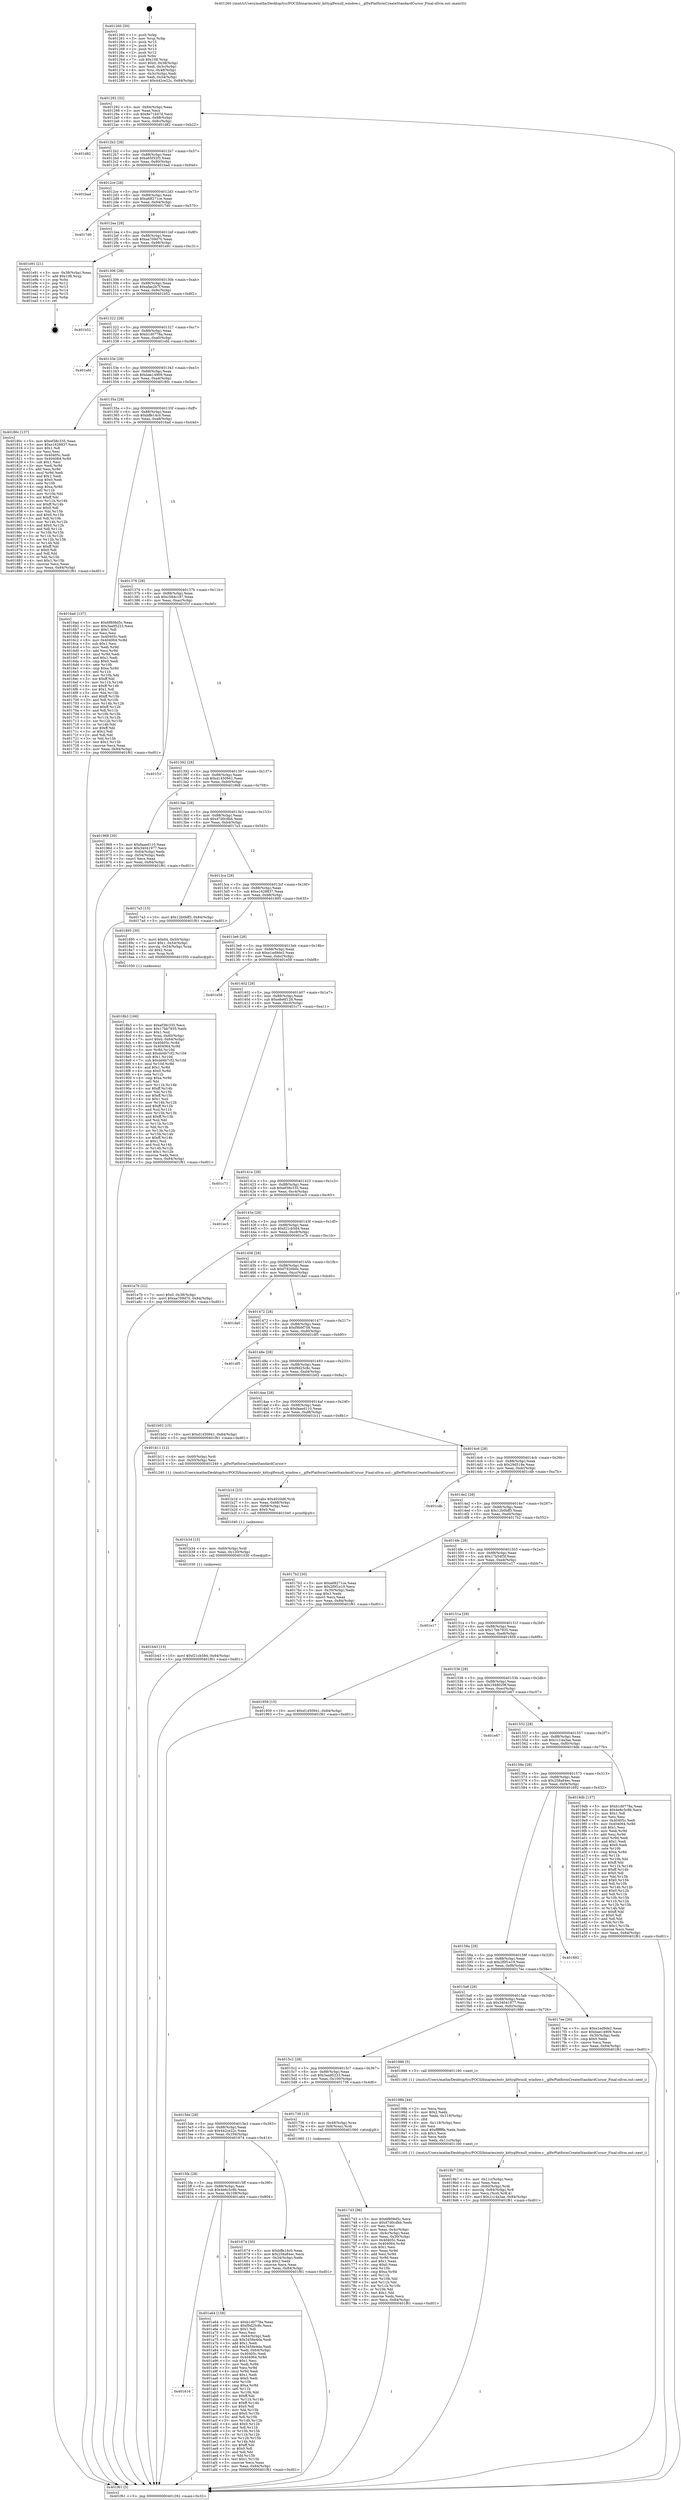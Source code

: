 digraph "0x401260" {
  label = "0x401260 (/mnt/c/Users/mathe/Desktop/tcc/POCII/binaries/extr_kittyglfwnull_window.c__glfwPlatformCreateStandardCursor_Final-ollvm.out::main(0))"
  labelloc = "t"
  node[shape=record]

  Entry [label="",width=0.3,height=0.3,shape=circle,fillcolor=black,style=filled]
  "0x401292" [label="{
     0x401292 [32]\l
     | [instrs]\l
     &nbsp;&nbsp;0x401292 \<+6\>: mov -0x84(%rbp),%eax\l
     &nbsp;&nbsp;0x401298 \<+2\>: mov %eax,%ecx\l
     &nbsp;&nbsp;0x40129a \<+6\>: sub $0x8e71b47d,%ecx\l
     &nbsp;&nbsp;0x4012a0 \<+6\>: mov %eax,-0x88(%rbp)\l
     &nbsp;&nbsp;0x4012a6 \<+6\>: mov %ecx,-0x8c(%rbp)\l
     &nbsp;&nbsp;0x4012ac \<+6\>: je 0000000000401d82 \<main+0xb22\>\l
  }"]
  "0x401d82" [label="{
     0x401d82\l
  }", style=dashed]
  "0x4012b2" [label="{
     0x4012b2 [28]\l
     | [instrs]\l
     &nbsp;&nbsp;0x4012b2 \<+5\>: jmp 00000000004012b7 \<main+0x57\>\l
     &nbsp;&nbsp;0x4012b7 \<+6\>: mov -0x88(%rbp),%eax\l
     &nbsp;&nbsp;0x4012bd \<+5\>: sub $0xa65f32f3,%eax\l
     &nbsp;&nbsp;0x4012c2 \<+6\>: mov %eax,-0x90(%rbp)\l
     &nbsp;&nbsp;0x4012c8 \<+6\>: je 0000000000401bad \<main+0x94d\>\l
  }"]
  Exit [label="",width=0.3,height=0.3,shape=circle,fillcolor=black,style=filled,peripheries=2]
  "0x401bad" [label="{
     0x401bad\l
  }", style=dashed]
  "0x4012ce" [label="{
     0x4012ce [28]\l
     | [instrs]\l
     &nbsp;&nbsp;0x4012ce \<+5\>: jmp 00000000004012d3 \<main+0x73\>\l
     &nbsp;&nbsp;0x4012d3 \<+6\>: mov -0x88(%rbp),%eax\l
     &nbsp;&nbsp;0x4012d9 \<+5\>: sub $0xa68271ce,%eax\l
     &nbsp;&nbsp;0x4012de \<+6\>: mov %eax,-0x94(%rbp)\l
     &nbsp;&nbsp;0x4012e4 \<+6\>: je 00000000004017d0 \<main+0x570\>\l
  }"]
  "0x401b43" [label="{
     0x401b43 [15]\l
     | [instrs]\l
     &nbsp;&nbsp;0x401b43 \<+10\>: movl $0xf21cb584,-0x84(%rbp)\l
     &nbsp;&nbsp;0x401b4d \<+5\>: jmp 0000000000401f61 \<main+0xd01\>\l
  }"]
  "0x4017d0" [label="{
     0x4017d0\l
  }", style=dashed]
  "0x4012ea" [label="{
     0x4012ea [28]\l
     | [instrs]\l
     &nbsp;&nbsp;0x4012ea \<+5\>: jmp 00000000004012ef \<main+0x8f\>\l
     &nbsp;&nbsp;0x4012ef \<+6\>: mov -0x88(%rbp),%eax\l
     &nbsp;&nbsp;0x4012f5 \<+5\>: sub $0xaa709d70,%eax\l
     &nbsp;&nbsp;0x4012fa \<+6\>: mov %eax,-0x98(%rbp)\l
     &nbsp;&nbsp;0x401300 \<+6\>: je 0000000000401e91 \<main+0xc31\>\l
  }"]
  "0x401b34" [label="{
     0x401b34 [15]\l
     | [instrs]\l
     &nbsp;&nbsp;0x401b34 \<+4\>: mov -0x60(%rbp),%rdi\l
     &nbsp;&nbsp;0x401b38 \<+6\>: mov %eax,-0x120(%rbp)\l
     &nbsp;&nbsp;0x401b3e \<+5\>: call 0000000000401030 \<free@plt\>\l
     | [calls]\l
     &nbsp;&nbsp;0x401030 \{1\} (unknown)\l
  }"]
  "0x401e91" [label="{
     0x401e91 [21]\l
     | [instrs]\l
     &nbsp;&nbsp;0x401e91 \<+3\>: mov -0x38(%rbp),%eax\l
     &nbsp;&nbsp;0x401e94 \<+7\>: add $0x108,%rsp\l
     &nbsp;&nbsp;0x401e9b \<+1\>: pop %rbx\l
     &nbsp;&nbsp;0x401e9c \<+2\>: pop %r12\l
     &nbsp;&nbsp;0x401e9e \<+2\>: pop %r13\l
     &nbsp;&nbsp;0x401ea0 \<+2\>: pop %r14\l
     &nbsp;&nbsp;0x401ea2 \<+2\>: pop %r15\l
     &nbsp;&nbsp;0x401ea4 \<+1\>: pop %rbp\l
     &nbsp;&nbsp;0x401ea5 \<+1\>: ret\l
  }"]
  "0x401306" [label="{
     0x401306 [28]\l
     | [instrs]\l
     &nbsp;&nbsp;0x401306 \<+5\>: jmp 000000000040130b \<main+0xab\>\l
     &nbsp;&nbsp;0x40130b \<+6\>: mov -0x88(%rbp),%eax\l
     &nbsp;&nbsp;0x401311 \<+5\>: sub $0xafae2b7f,%eax\l
     &nbsp;&nbsp;0x401316 \<+6\>: mov %eax,-0x9c(%rbp)\l
     &nbsp;&nbsp;0x40131c \<+6\>: je 0000000000401b52 \<main+0x8f2\>\l
  }"]
  "0x401b1d" [label="{
     0x401b1d [23]\l
     | [instrs]\l
     &nbsp;&nbsp;0x401b1d \<+10\>: movabs $0x4020d6,%rdi\l
     &nbsp;&nbsp;0x401b27 \<+3\>: mov %eax,-0x68(%rbp)\l
     &nbsp;&nbsp;0x401b2a \<+3\>: mov -0x68(%rbp),%esi\l
     &nbsp;&nbsp;0x401b2d \<+2\>: mov $0x0,%al\l
     &nbsp;&nbsp;0x401b2f \<+5\>: call 0000000000401040 \<printf@plt\>\l
     | [calls]\l
     &nbsp;&nbsp;0x401040 \{1\} (unknown)\l
  }"]
  "0x401b52" [label="{
     0x401b52\l
  }", style=dashed]
  "0x401322" [label="{
     0x401322 [28]\l
     | [instrs]\l
     &nbsp;&nbsp;0x401322 \<+5\>: jmp 0000000000401327 \<main+0xc7\>\l
     &nbsp;&nbsp;0x401327 \<+6\>: mov -0x88(%rbp),%eax\l
     &nbsp;&nbsp;0x40132d \<+5\>: sub $0xb1d0778a,%eax\l
     &nbsp;&nbsp;0x401332 \<+6\>: mov %eax,-0xa0(%rbp)\l
     &nbsp;&nbsp;0x401338 \<+6\>: je 0000000000401efd \<main+0xc9d\>\l
  }"]
  "0x401616" [label="{
     0x401616\l
  }", style=dashed]
  "0x401efd" [label="{
     0x401efd\l
  }", style=dashed]
  "0x40133e" [label="{
     0x40133e [28]\l
     | [instrs]\l
     &nbsp;&nbsp;0x40133e \<+5\>: jmp 0000000000401343 \<main+0xe3\>\l
     &nbsp;&nbsp;0x401343 \<+6\>: mov -0x88(%rbp),%eax\l
     &nbsp;&nbsp;0x401349 \<+5\>: sub $0xbae14909,%eax\l
     &nbsp;&nbsp;0x40134e \<+6\>: mov %eax,-0xa4(%rbp)\l
     &nbsp;&nbsp;0x401354 \<+6\>: je 000000000040180c \<main+0x5ac\>\l
  }"]
  "0x401a64" [label="{
     0x401a64 [158]\l
     | [instrs]\l
     &nbsp;&nbsp;0x401a64 \<+5\>: mov $0xb1d0778a,%eax\l
     &nbsp;&nbsp;0x401a69 \<+5\>: mov $0xf9d25c8c,%ecx\l
     &nbsp;&nbsp;0x401a6e \<+2\>: mov $0x1,%dl\l
     &nbsp;&nbsp;0x401a70 \<+2\>: xor %esi,%esi\l
     &nbsp;&nbsp;0x401a72 \<+3\>: mov -0x64(%rbp),%edi\l
     &nbsp;&nbsp;0x401a75 \<+6\>: sub $0x3458e4da,%edi\l
     &nbsp;&nbsp;0x401a7b \<+3\>: add $0x1,%edi\l
     &nbsp;&nbsp;0x401a7e \<+6\>: add $0x3458e4da,%edi\l
     &nbsp;&nbsp;0x401a84 \<+3\>: mov %edi,-0x64(%rbp)\l
     &nbsp;&nbsp;0x401a87 \<+7\>: mov 0x40405c,%edi\l
     &nbsp;&nbsp;0x401a8e \<+8\>: mov 0x404064,%r8d\l
     &nbsp;&nbsp;0x401a96 \<+3\>: sub $0x1,%esi\l
     &nbsp;&nbsp;0x401a99 \<+3\>: mov %edi,%r9d\l
     &nbsp;&nbsp;0x401a9c \<+3\>: add %esi,%r9d\l
     &nbsp;&nbsp;0x401a9f \<+4\>: imul %r9d,%edi\l
     &nbsp;&nbsp;0x401aa3 \<+3\>: and $0x1,%edi\l
     &nbsp;&nbsp;0x401aa6 \<+3\>: cmp $0x0,%edi\l
     &nbsp;&nbsp;0x401aa9 \<+4\>: sete %r10b\l
     &nbsp;&nbsp;0x401aad \<+4\>: cmp $0xa,%r8d\l
     &nbsp;&nbsp;0x401ab1 \<+4\>: setl %r11b\l
     &nbsp;&nbsp;0x401ab5 \<+3\>: mov %r10b,%bl\l
     &nbsp;&nbsp;0x401ab8 \<+3\>: xor $0xff,%bl\l
     &nbsp;&nbsp;0x401abb \<+3\>: mov %r11b,%r14b\l
     &nbsp;&nbsp;0x401abe \<+4\>: xor $0xff,%r14b\l
     &nbsp;&nbsp;0x401ac2 \<+3\>: xor $0x0,%dl\l
     &nbsp;&nbsp;0x401ac5 \<+3\>: mov %bl,%r15b\l
     &nbsp;&nbsp;0x401ac8 \<+4\>: and $0x0,%r15b\l
     &nbsp;&nbsp;0x401acc \<+3\>: and %dl,%r10b\l
     &nbsp;&nbsp;0x401acf \<+3\>: mov %r14b,%r12b\l
     &nbsp;&nbsp;0x401ad2 \<+4\>: and $0x0,%r12b\l
     &nbsp;&nbsp;0x401ad6 \<+3\>: and %dl,%r11b\l
     &nbsp;&nbsp;0x401ad9 \<+3\>: or %r10b,%r15b\l
     &nbsp;&nbsp;0x401adc \<+3\>: or %r11b,%r12b\l
     &nbsp;&nbsp;0x401adf \<+3\>: xor %r12b,%r15b\l
     &nbsp;&nbsp;0x401ae2 \<+3\>: or %r14b,%bl\l
     &nbsp;&nbsp;0x401ae5 \<+3\>: xor $0xff,%bl\l
     &nbsp;&nbsp;0x401ae8 \<+3\>: or $0x0,%dl\l
     &nbsp;&nbsp;0x401aeb \<+2\>: and %dl,%bl\l
     &nbsp;&nbsp;0x401aed \<+3\>: or %bl,%r15b\l
     &nbsp;&nbsp;0x401af0 \<+4\>: test $0x1,%r15b\l
     &nbsp;&nbsp;0x401af4 \<+3\>: cmovne %ecx,%eax\l
     &nbsp;&nbsp;0x401af7 \<+6\>: mov %eax,-0x84(%rbp)\l
     &nbsp;&nbsp;0x401afd \<+5\>: jmp 0000000000401f61 \<main+0xd01\>\l
  }"]
  "0x40180c" [label="{
     0x40180c [137]\l
     | [instrs]\l
     &nbsp;&nbsp;0x40180c \<+5\>: mov $0xef38c335,%eax\l
     &nbsp;&nbsp;0x401811 \<+5\>: mov $0xe1628837,%ecx\l
     &nbsp;&nbsp;0x401816 \<+2\>: mov $0x1,%dl\l
     &nbsp;&nbsp;0x401818 \<+2\>: xor %esi,%esi\l
     &nbsp;&nbsp;0x40181a \<+7\>: mov 0x40405c,%edi\l
     &nbsp;&nbsp;0x401821 \<+8\>: mov 0x404064,%r8d\l
     &nbsp;&nbsp;0x401829 \<+3\>: sub $0x1,%esi\l
     &nbsp;&nbsp;0x40182c \<+3\>: mov %edi,%r9d\l
     &nbsp;&nbsp;0x40182f \<+3\>: add %esi,%r9d\l
     &nbsp;&nbsp;0x401832 \<+4\>: imul %r9d,%edi\l
     &nbsp;&nbsp;0x401836 \<+3\>: and $0x1,%edi\l
     &nbsp;&nbsp;0x401839 \<+3\>: cmp $0x0,%edi\l
     &nbsp;&nbsp;0x40183c \<+4\>: sete %r10b\l
     &nbsp;&nbsp;0x401840 \<+4\>: cmp $0xa,%r8d\l
     &nbsp;&nbsp;0x401844 \<+4\>: setl %r11b\l
     &nbsp;&nbsp;0x401848 \<+3\>: mov %r10b,%bl\l
     &nbsp;&nbsp;0x40184b \<+3\>: xor $0xff,%bl\l
     &nbsp;&nbsp;0x40184e \<+3\>: mov %r11b,%r14b\l
     &nbsp;&nbsp;0x401851 \<+4\>: xor $0xff,%r14b\l
     &nbsp;&nbsp;0x401855 \<+3\>: xor $0x0,%dl\l
     &nbsp;&nbsp;0x401858 \<+3\>: mov %bl,%r15b\l
     &nbsp;&nbsp;0x40185b \<+4\>: and $0x0,%r15b\l
     &nbsp;&nbsp;0x40185f \<+3\>: and %dl,%r10b\l
     &nbsp;&nbsp;0x401862 \<+3\>: mov %r14b,%r12b\l
     &nbsp;&nbsp;0x401865 \<+4\>: and $0x0,%r12b\l
     &nbsp;&nbsp;0x401869 \<+3\>: and %dl,%r11b\l
     &nbsp;&nbsp;0x40186c \<+3\>: or %r10b,%r15b\l
     &nbsp;&nbsp;0x40186f \<+3\>: or %r11b,%r12b\l
     &nbsp;&nbsp;0x401872 \<+3\>: xor %r12b,%r15b\l
     &nbsp;&nbsp;0x401875 \<+3\>: or %r14b,%bl\l
     &nbsp;&nbsp;0x401878 \<+3\>: xor $0xff,%bl\l
     &nbsp;&nbsp;0x40187b \<+3\>: or $0x0,%dl\l
     &nbsp;&nbsp;0x40187e \<+2\>: and %dl,%bl\l
     &nbsp;&nbsp;0x401880 \<+3\>: or %bl,%r15b\l
     &nbsp;&nbsp;0x401883 \<+4\>: test $0x1,%r15b\l
     &nbsp;&nbsp;0x401887 \<+3\>: cmovne %ecx,%eax\l
     &nbsp;&nbsp;0x40188a \<+6\>: mov %eax,-0x84(%rbp)\l
     &nbsp;&nbsp;0x401890 \<+5\>: jmp 0000000000401f61 \<main+0xd01\>\l
  }"]
  "0x40135a" [label="{
     0x40135a [28]\l
     | [instrs]\l
     &nbsp;&nbsp;0x40135a \<+5\>: jmp 000000000040135f \<main+0xff\>\l
     &nbsp;&nbsp;0x40135f \<+6\>: mov -0x88(%rbp),%eax\l
     &nbsp;&nbsp;0x401365 \<+5\>: sub $0xbffe14c0,%eax\l
     &nbsp;&nbsp;0x40136a \<+6\>: mov %eax,-0xa8(%rbp)\l
     &nbsp;&nbsp;0x401370 \<+6\>: je 00000000004016ad \<main+0x44d\>\l
  }"]
  "0x4019b7" [label="{
     0x4019b7 [36]\l
     | [instrs]\l
     &nbsp;&nbsp;0x4019b7 \<+6\>: mov -0x11c(%rbp),%ecx\l
     &nbsp;&nbsp;0x4019bd \<+3\>: imul %eax,%ecx\l
     &nbsp;&nbsp;0x4019c0 \<+4\>: mov -0x60(%rbp),%rdi\l
     &nbsp;&nbsp;0x4019c4 \<+4\>: movslq -0x64(%rbp),%r8\l
     &nbsp;&nbsp;0x4019c8 \<+4\>: mov %ecx,(%rdi,%r8,4)\l
     &nbsp;&nbsp;0x4019cc \<+10\>: movl $0x1c14a3ae,-0x84(%rbp)\l
     &nbsp;&nbsp;0x4019d6 \<+5\>: jmp 0000000000401f61 \<main+0xd01\>\l
  }"]
  "0x4016ad" [label="{
     0x4016ad [137]\l
     | [instrs]\l
     &nbsp;&nbsp;0x4016ad \<+5\>: mov $0x6f808d5c,%eax\l
     &nbsp;&nbsp;0x4016b2 \<+5\>: mov $0x3aa95223,%ecx\l
     &nbsp;&nbsp;0x4016b7 \<+2\>: mov $0x1,%dl\l
     &nbsp;&nbsp;0x4016b9 \<+2\>: xor %esi,%esi\l
     &nbsp;&nbsp;0x4016bb \<+7\>: mov 0x40405c,%edi\l
     &nbsp;&nbsp;0x4016c2 \<+8\>: mov 0x404064,%r8d\l
     &nbsp;&nbsp;0x4016ca \<+3\>: sub $0x1,%esi\l
     &nbsp;&nbsp;0x4016cd \<+3\>: mov %edi,%r9d\l
     &nbsp;&nbsp;0x4016d0 \<+3\>: add %esi,%r9d\l
     &nbsp;&nbsp;0x4016d3 \<+4\>: imul %r9d,%edi\l
     &nbsp;&nbsp;0x4016d7 \<+3\>: and $0x1,%edi\l
     &nbsp;&nbsp;0x4016da \<+3\>: cmp $0x0,%edi\l
     &nbsp;&nbsp;0x4016dd \<+4\>: sete %r10b\l
     &nbsp;&nbsp;0x4016e1 \<+4\>: cmp $0xa,%r8d\l
     &nbsp;&nbsp;0x4016e5 \<+4\>: setl %r11b\l
     &nbsp;&nbsp;0x4016e9 \<+3\>: mov %r10b,%bl\l
     &nbsp;&nbsp;0x4016ec \<+3\>: xor $0xff,%bl\l
     &nbsp;&nbsp;0x4016ef \<+3\>: mov %r11b,%r14b\l
     &nbsp;&nbsp;0x4016f2 \<+4\>: xor $0xff,%r14b\l
     &nbsp;&nbsp;0x4016f6 \<+3\>: xor $0x1,%dl\l
     &nbsp;&nbsp;0x4016f9 \<+3\>: mov %bl,%r15b\l
     &nbsp;&nbsp;0x4016fc \<+4\>: and $0xff,%r15b\l
     &nbsp;&nbsp;0x401700 \<+3\>: and %dl,%r10b\l
     &nbsp;&nbsp;0x401703 \<+3\>: mov %r14b,%r12b\l
     &nbsp;&nbsp;0x401706 \<+4\>: and $0xff,%r12b\l
     &nbsp;&nbsp;0x40170a \<+3\>: and %dl,%r11b\l
     &nbsp;&nbsp;0x40170d \<+3\>: or %r10b,%r15b\l
     &nbsp;&nbsp;0x401710 \<+3\>: or %r11b,%r12b\l
     &nbsp;&nbsp;0x401713 \<+3\>: xor %r12b,%r15b\l
     &nbsp;&nbsp;0x401716 \<+3\>: or %r14b,%bl\l
     &nbsp;&nbsp;0x401719 \<+3\>: xor $0xff,%bl\l
     &nbsp;&nbsp;0x40171c \<+3\>: or $0x1,%dl\l
     &nbsp;&nbsp;0x40171f \<+2\>: and %dl,%bl\l
     &nbsp;&nbsp;0x401721 \<+3\>: or %bl,%r15b\l
     &nbsp;&nbsp;0x401724 \<+4\>: test $0x1,%r15b\l
     &nbsp;&nbsp;0x401728 \<+3\>: cmovne %ecx,%eax\l
     &nbsp;&nbsp;0x40172b \<+6\>: mov %eax,-0x84(%rbp)\l
     &nbsp;&nbsp;0x401731 \<+5\>: jmp 0000000000401f61 \<main+0xd01\>\l
  }"]
  "0x401376" [label="{
     0x401376 [28]\l
     | [instrs]\l
     &nbsp;&nbsp;0x401376 \<+5\>: jmp 000000000040137b \<main+0x11b\>\l
     &nbsp;&nbsp;0x40137b \<+6\>: mov -0x88(%rbp),%eax\l
     &nbsp;&nbsp;0x401381 \<+5\>: sub $0xc584c187,%eax\l
     &nbsp;&nbsp;0x401386 \<+6\>: mov %eax,-0xac(%rbp)\l
     &nbsp;&nbsp;0x40138c \<+6\>: je 0000000000401f1f \<main+0xcbf\>\l
  }"]
  "0x40198b" [label="{
     0x40198b [44]\l
     | [instrs]\l
     &nbsp;&nbsp;0x40198b \<+2\>: xor %ecx,%ecx\l
     &nbsp;&nbsp;0x40198d \<+5\>: mov $0x2,%edx\l
     &nbsp;&nbsp;0x401992 \<+6\>: mov %edx,-0x118(%rbp)\l
     &nbsp;&nbsp;0x401998 \<+1\>: cltd\l
     &nbsp;&nbsp;0x401999 \<+6\>: mov -0x118(%rbp),%esi\l
     &nbsp;&nbsp;0x40199f \<+2\>: idiv %esi\l
     &nbsp;&nbsp;0x4019a1 \<+6\>: imul $0xfffffffe,%edx,%edx\l
     &nbsp;&nbsp;0x4019a7 \<+3\>: sub $0x1,%ecx\l
     &nbsp;&nbsp;0x4019aa \<+2\>: sub %ecx,%edx\l
     &nbsp;&nbsp;0x4019ac \<+6\>: mov %edx,-0x11c(%rbp)\l
     &nbsp;&nbsp;0x4019b2 \<+5\>: call 0000000000401160 \<next_i\>\l
     | [calls]\l
     &nbsp;&nbsp;0x401160 \{1\} (/mnt/c/Users/mathe/Desktop/tcc/POCII/binaries/extr_kittyglfwnull_window.c__glfwPlatformCreateStandardCursor_Final-ollvm.out::next_i)\l
  }"]
  "0x401f1f" [label="{
     0x401f1f\l
  }", style=dashed]
  "0x401392" [label="{
     0x401392 [28]\l
     | [instrs]\l
     &nbsp;&nbsp;0x401392 \<+5\>: jmp 0000000000401397 \<main+0x137\>\l
     &nbsp;&nbsp;0x401397 \<+6\>: mov -0x88(%rbp),%eax\l
     &nbsp;&nbsp;0x40139d \<+5\>: sub $0xd1450941,%eax\l
     &nbsp;&nbsp;0x4013a2 \<+6\>: mov %eax,-0xb0(%rbp)\l
     &nbsp;&nbsp;0x4013a8 \<+6\>: je 0000000000401968 \<main+0x708\>\l
  }"]
  "0x4018b3" [label="{
     0x4018b3 [166]\l
     | [instrs]\l
     &nbsp;&nbsp;0x4018b3 \<+5\>: mov $0xef38c335,%ecx\l
     &nbsp;&nbsp;0x4018b8 \<+5\>: mov $0x17bb7935,%edx\l
     &nbsp;&nbsp;0x4018bd \<+3\>: mov $0x1,%sil\l
     &nbsp;&nbsp;0x4018c0 \<+4\>: mov %rax,-0x60(%rbp)\l
     &nbsp;&nbsp;0x4018c4 \<+7\>: movl $0x0,-0x64(%rbp)\l
     &nbsp;&nbsp;0x4018cb \<+8\>: mov 0x40405c,%r8d\l
     &nbsp;&nbsp;0x4018d3 \<+8\>: mov 0x404064,%r9d\l
     &nbsp;&nbsp;0x4018db \<+3\>: mov %r8d,%r10d\l
     &nbsp;&nbsp;0x4018de \<+7\>: add $0xdd4b7cf2,%r10d\l
     &nbsp;&nbsp;0x4018e5 \<+4\>: sub $0x1,%r10d\l
     &nbsp;&nbsp;0x4018e9 \<+7\>: sub $0xdd4b7cf2,%r10d\l
     &nbsp;&nbsp;0x4018f0 \<+4\>: imul %r10d,%r8d\l
     &nbsp;&nbsp;0x4018f4 \<+4\>: and $0x1,%r8d\l
     &nbsp;&nbsp;0x4018f8 \<+4\>: cmp $0x0,%r8d\l
     &nbsp;&nbsp;0x4018fc \<+4\>: sete %r11b\l
     &nbsp;&nbsp;0x401900 \<+4\>: cmp $0xa,%r9d\l
     &nbsp;&nbsp;0x401904 \<+3\>: setl %bl\l
     &nbsp;&nbsp;0x401907 \<+3\>: mov %r11b,%r14b\l
     &nbsp;&nbsp;0x40190a \<+4\>: xor $0xff,%r14b\l
     &nbsp;&nbsp;0x40190e \<+3\>: mov %bl,%r15b\l
     &nbsp;&nbsp;0x401911 \<+4\>: xor $0xff,%r15b\l
     &nbsp;&nbsp;0x401915 \<+4\>: xor $0x1,%sil\l
     &nbsp;&nbsp;0x401919 \<+3\>: mov %r14b,%r12b\l
     &nbsp;&nbsp;0x40191c \<+4\>: and $0xff,%r12b\l
     &nbsp;&nbsp;0x401920 \<+3\>: and %sil,%r11b\l
     &nbsp;&nbsp;0x401923 \<+3\>: mov %r15b,%r13b\l
     &nbsp;&nbsp;0x401926 \<+4\>: and $0xff,%r13b\l
     &nbsp;&nbsp;0x40192a \<+3\>: and %sil,%bl\l
     &nbsp;&nbsp;0x40192d \<+3\>: or %r11b,%r12b\l
     &nbsp;&nbsp;0x401930 \<+3\>: or %bl,%r13b\l
     &nbsp;&nbsp;0x401933 \<+3\>: xor %r13b,%r12b\l
     &nbsp;&nbsp;0x401936 \<+3\>: or %r15b,%r14b\l
     &nbsp;&nbsp;0x401939 \<+4\>: xor $0xff,%r14b\l
     &nbsp;&nbsp;0x40193d \<+4\>: or $0x1,%sil\l
     &nbsp;&nbsp;0x401941 \<+3\>: and %sil,%r14b\l
     &nbsp;&nbsp;0x401944 \<+3\>: or %r14b,%r12b\l
     &nbsp;&nbsp;0x401947 \<+4\>: test $0x1,%r12b\l
     &nbsp;&nbsp;0x40194b \<+3\>: cmovne %edx,%ecx\l
     &nbsp;&nbsp;0x40194e \<+6\>: mov %ecx,-0x84(%rbp)\l
     &nbsp;&nbsp;0x401954 \<+5\>: jmp 0000000000401f61 \<main+0xd01\>\l
  }"]
  "0x401968" [label="{
     0x401968 [30]\l
     | [instrs]\l
     &nbsp;&nbsp;0x401968 \<+5\>: mov $0xfaaed110,%eax\l
     &nbsp;&nbsp;0x40196d \<+5\>: mov $0x34041977,%ecx\l
     &nbsp;&nbsp;0x401972 \<+3\>: mov -0x64(%rbp),%edx\l
     &nbsp;&nbsp;0x401975 \<+3\>: cmp -0x54(%rbp),%edx\l
     &nbsp;&nbsp;0x401978 \<+3\>: cmovl %ecx,%eax\l
     &nbsp;&nbsp;0x40197b \<+6\>: mov %eax,-0x84(%rbp)\l
     &nbsp;&nbsp;0x401981 \<+5\>: jmp 0000000000401f61 \<main+0xd01\>\l
  }"]
  "0x4013ae" [label="{
     0x4013ae [28]\l
     | [instrs]\l
     &nbsp;&nbsp;0x4013ae \<+5\>: jmp 00000000004013b3 \<main+0x153\>\l
     &nbsp;&nbsp;0x4013b3 \<+6\>: mov -0x88(%rbp),%eax\l
     &nbsp;&nbsp;0x4013b9 \<+5\>: sub $0xd7d0cdbb,%eax\l
     &nbsp;&nbsp;0x4013be \<+6\>: mov %eax,-0xb4(%rbp)\l
     &nbsp;&nbsp;0x4013c4 \<+6\>: je 00000000004017a3 \<main+0x543\>\l
  }"]
  "0x401743" [label="{
     0x401743 [96]\l
     | [instrs]\l
     &nbsp;&nbsp;0x401743 \<+5\>: mov $0x6f808d5c,%ecx\l
     &nbsp;&nbsp;0x401748 \<+5\>: mov $0xd7d0cdbb,%edx\l
     &nbsp;&nbsp;0x40174d \<+2\>: xor %esi,%esi\l
     &nbsp;&nbsp;0x40174f \<+3\>: mov %eax,-0x4c(%rbp)\l
     &nbsp;&nbsp;0x401752 \<+3\>: mov -0x4c(%rbp),%eax\l
     &nbsp;&nbsp;0x401755 \<+3\>: mov %eax,-0x30(%rbp)\l
     &nbsp;&nbsp;0x401758 \<+7\>: mov 0x40405c,%eax\l
     &nbsp;&nbsp;0x40175f \<+8\>: mov 0x404064,%r8d\l
     &nbsp;&nbsp;0x401767 \<+3\>: sub $0x1,%esi\l
     &nbsp;&nbsp;0x40176a \<+3\>: mov %eax,%r9d\l
     &nbsp;&nbsp;0x40176d \<+3\>: add %esi,%r9d\l
     &nbsp;&nbsp;0x401770 \<+4\>: imul %r9d,%eax\l
     &nbsp;&nbsp;0x401774 \<+3\>: and $0x1,%eax\l
     &nbsp;&nbsp;0x401777 \<+3\>: cmp $0x0,%eax\l
     &nbsp;&nbsp;0x40177a \<+4\>: sete %r10b\l
     &nbsp;&nbsp;0x40177e \<+4\>: cmp $0xa,%r8d\l
     &nbsp;&nbsp;0x401782 \<+4\>: setl %r11b\l
     &nbsp;&nbsp;0x401786 \<+3\>: mov %r10b,%bl\l
     &nbsp;&nbsp;0x401789 \<+3\>: and %r11b,%bl\l
     &nbsp;&nbsp;0x40178c \<+3\>: xor %r11b,%r10b\l
     &nbsp;&nbsp;0x40178f \<+3\>: or %r10b,%bl\l
     &nbsp;&nbsp;0x401792 \<+3\>: test $0x1,%bl\l
     &nbsp;&nbsp;0x401795 \<+3\>: cmovne %edx,%ecx\l
     &nbsp;&nbsp;0x401798 \<+6\>: mov %ecx,-0x84(%rbp)\l
     &nbsp;&nbsp;0x40179e \<+5\>: jmp 0000000000401f61 \<main+0xd01\>\l
  }"]
  "0x4017a3" [label="{
     0x4017a3 [15]\l
     | [instrs]\l
     &nbsp;&nbsp;0x4017a3 \<+10\>: movl $0x12b0bff3,-0x84(%rbp)\l
     &nbsp;&nbsp;0x4017ad \<+5\>: jmp 0000000000401f61 \<main+0xd01\>\l
  }"]
  "0x4013ca" [label="{
     0x4013ca [28]\l
     | [instrs]\l
     &nbsp;&nbsp;0x4013ca \<+5\>: jmp 00000000004013cf \<main+0x16f\>\l
     &nbsp;&nbsp;0x4013cf \<+6\>: mov -0x88(%rbp),%eax\l
     &nbsp;&nbsp;0x4013d5 \<+5\>: sub $0xe1628837,%eax\l
     &nbsp;&nbsp;0x4013da \<+6\>: mov %eax,-0xb8(%rbp)\l
     &nbsp;&nbsp;0x4013e0 \<+6\>: je 0000000000401895 \<main+0x635\>\l
  }"]
  "0x401260" [label="{
     0x401260 [50]\l
     | [instrs]\l
     &nbsp;&nbsp;0x401260 \<+1\>: push %rbp\l
     &nbsp;&nbsp;0x401261 \<+3\>: mov %rsp,%rbp\l
     &nbsp;&nbsp;0x401264 \<+2\>: push %r15\l
     &nbsp;&nbsp;0x401266 \<+2\>: push %r14\l
     &nbsp;&nbsp;0x401268 \<+2\>: push %r13\l
     &nbsp;&nbsp;0x40126a \<+2\>: push %r12\l
     &nbsp;&nbsp;0x40126c \<+1\>: push %rbx\l
     &nbsp;&nbsp;0x40126d \<+7\>: sub $0x108,%rsp\l
     &nbsp;&nbsp;0x401274 \<+7\>: movl $0x0,-0x38(%rbp)\l
     &nbsp;&nbsp;0x40127b \<+3\>: mov %edi,-0x3c(%rbp)\l
     &nbsp;&nbsp;0x40127e \<+4\>: mov %rsi,-0x48(%rbp)\l
     &nbsp;&nbsp;0x401282 \<+3\>: mov -0x3c(%rbp),%edi\l
     &nbsp;&nbsp;0x401285 \<+3\>: mov %edi,-0x34(%rbp)\l
     &nbsp;&nbsp;0x401288 \<+10\>: movl $0x442ce22c,-0x84(%rbp)\l
  }"]
  "0x401895" [label="{
     0x401895 [30]\l
     | [instrs]\l
     &nbsp;&nbsp;0x401895 \<+7\>: movl $0x64,-0x50(%rbp)\l
     &nbsp;&nbsp;0x40189c \<+7\>: movl $0x1,-0x54(%rbp)\l
     &nbsp;&nbsp;0x4018a3 \<+4\>: movslq -0x54(%rbp),%rax\l
     &nbsp;&nbsp;0x4018a7 \<+4\>: shl $0x2,%rax\l
     &nbsp;&nbsp;0x4018ab \<+3\>: mov %rax,%rdi\l
     &nbsp;&nbsp;0x4018ae \<+5\>: call 0000000000401050 \<malloc@plt\>\l
     | [calls]\l
     &nbsp;&nbsp;0x401050 \{1\} (unknown)\l
  }"]
  "0x4013e6" [label="{
     0x4013e6 [28]\l
     | [instrs]\l
     &nbsp;&nbsp;0x4013e6 \<+5\>: jmp 00000000004013eb \<main+0x18b\>\l
     &nbsp;&nbsp;0x4013eb \<+6\>: mov -0x88(%rbp),%eax\l
     &nbsp;&nbsp;0x4013f1 \<+5\>: sub $0xe1ed9de2,%eax\l
     &nbsp;&nbsp;0x4013f6 \<+6\>: mov %eax,-0xbc(%rbp)\l
     &nbsp;&nbsp;0x4013fc \<+6\>: je 0000000000401e58 \<main+0xbf8\>\l
  }"]
  "0x401f61" [label="{
     0x401f61 [5]\l
     | [instrs]\l
     &nbsp;&nbsp;0x401f61 \<+5\>: jmp 0000000000401292 \<main+0x32\>\l
  }"]
  "0x401e58" [label="{
     0x401e58\l
  }", style=dashed]
  "0x401402" [label="{
     0x401402 [28]\l
     | [instrs]\l
     &nbsp;&nbsp;0x401402 \<+5\>: jmp 0000000000401407 \<main+0x1a7\>\l
     &nbsp;&nbsp;0x401407 \<+6\>: mov -0x88(%rbp),%eax\l
     &nbsp;&nbsp;0x40140d \<+5\>: sub $0xe8e6f128,%eax\l
     &nbsp;&nbsp;0x401412 \<+6\>: mov %eax,-0xc0(%rbp)\l
     &nbsp;&nbsp;0x401418 \<+6\>: je 0000000000401c71 \<main+0xa11\>\l
  }"]
  "0x4015fa" [label="{
     0x4015fa [28]\l
     | [instrs]\l
     &nbsp;&nbsp;0x4015fa \<+5\>: jmp 00000000004015ff \<main+0x39f\>\l
     &nbsp;&nbsp;0x4015ff \<+6\>: mov -0x88(%rbp),%eax\l
     &nbsp;&nbsp;0x401605 \<+5\>: sub $0x4e6c5c9b,%eax\l
     &nbsp;&nbsp;0x40160a \<+6\>: mov %eax,-0x108(%rbp)\l
     &nbsp;&nbsp;0x401610 \<+6\>: je 0000000000401a64 \<main+0x804\>\l
  }"]
  "0x401c71" [label="{
     0x401c71\l
  }", style=dashed]
  "0x40141e" [label="{
     0x40141e [28]\l
     | [instrs]\l
     &nbsp;&nbsp;0x40141e \<+5\>: jmp 0000000000401423 \<main+0x1c3\>\l
     &nbsp;&nbsp;0x401423 \<+6\>: mov -0x88(%rbp),%eax\l
     &nbsp;&nbsp;0x401429 \<+5\>: sub $0xef38c335,%eax\l
     &nbsp;&nbsp;0x40142e \<+6\>: mov %eax,-0xc4(%rbp)\l
     &nbsp;&nbsp;0x401434 \<+6\>: je 0000000000401ec5 \<main+0xc65\>\l
  }"]
  "0x401674" [label="{
     0x401674 [30]\l
     | [instrs]\l
     &nbsp;&nbsp;0x401674 \<+5\>: mov $0xbffe14c0,%eax\l
     &nbsp;&nbsp;0x401679 \<+5\>: mov $0x258a84ec,%ecx\l
     &nbsp;&nbsp;0x40167e \<+3\>: mov -0x34(%rbp),%edx\l
     &nbsp;&nbsp;0x401681 \<+3\>: cmp $0x2,%edx\l
     &nbsp;&nbsp;0x401684 \<+3\>: cmovne %ecx,%eax\l
     &nbsp;&nbsp;0x401687 \<+6\>: mov %eax,-0x84(%rbp)\l
     &nbsp;&nbsp;0x40168d \<+5\>: jmp 0000000000401f61 \<main+0xd01\>\l
  }"]
  "0x401ec5" [label="{
     0x401ec5\l
  }", style=dashed]
  "0x40143a" [label="{
     0x40143a [28]\l
     | [instrs]\l
     &nbsp;&nbsp;0x40143a \<+5\>: jmp 000000000040143f \<main+0x1df\>\l
     &nbsp;&nbsp;0x40143f \<+6\>: mov -0x88(%rbp),%eax\l
     &nbsp;&nbsp;0x401445 \<+5\>: sub $0xf21cb584,%eax\l
     &nbsp;&nbsp;0x40144a \<+6\>: mov %eax,-0xc8(%rbp)\l
     &nbsp;&nbsp;0x401450 \<+6\>: je 0000000000401e7b \<main+0xc1b\>\l
  }"]
  "0x4015de" [label="{
     0x4015de [28]\l
     | [instrs]\l
     &nbsp;&nbsp;0x4015de \<+5\>: jmp 00000000004015e3 \<main+0x383\>\l
     &nbsp;&nbsp;0x4015e3 \<+6\>: mov -0x88(%rbp),%eax\l
     &nbsp;&nbsp;0x4015e9 \<+5\>: sub $0x442ce22c,%eax\l
     &nbsp;&nbsp;0x4015ee \<+6\>: mov %eax,-0x104(%rbp)\l
     &nbsp;&nbsp;0x4015f4 \<+6\>: je 0000000000401674 \<main+0x414\>\l
  }"]
  "0x401e7b" [label="{
     0x401e7b [22]\l
     | [instrs]\l
     &nbsp;&nbsp;0x401e7b \<+7\>: movl $0x0,-0x38(%rbp)\l
     &nbsp;&nbsp;0x401e82 \<+10\>: movl $0xaa709d70,-0x84(%rbp)\l
     &nbsp;&nbsp;0x401e8c \<+5\>: jmp 0000000000401f61 \<main+0xd01\>\l
  }"]
  "0x401456" [label="{
     0x401456 [28]\l
     | [instrs]\l
     &nbsp;&nbsp;0x401456 \<+5\>: jmp 000000000040145b \<main+0x1fb\>\l
     &nbsp;&nbsp;0x40145b \<+6\>: mov -0x88(%rbp),%eax\l
     &nbsp;&nbsp;0x401461 \<+5\>: sub $0xf7820b0c,%eax\l
     &nbsp;&nbsp;0x401466 \<+6\>: mov %eax,-0xcc(%rbp)\l
     &nbsp;&nbsp;0x40146c \<+6\>: je 0000000000401da0 \<main+0xb40\>\l
  }"]
  "0x401736" [label="{
     0x401736 [13]\l
     | [instrs]\l
     &nbsp;&nbsp;0x401736 \<+4\>: mov -0x48(%rbp),%rax\l
     &nbsp;&nbsp;0x40173a \<+4\>: mov 0x8(%rax),%rdi\l
     &nbsp;&nbsp;0x40173e \<+5\>: call 0000000000401060 \<atoi@plt\>\l
     | [calls]\l
     &nbsp;&nbsp;0x401060 \{1\} (unknown)\l
  }"]
  "0x401da0" [label="{
     0x401da0\l
  }", style=dashed]
  "0x401472" [label="{
     0x401472 [28]\l
     | [instrs]\l
     &nbsp;&nbsp;0x401472 \<+5\>: jmp 0000000000401477 \<main+0x217\>\l
     &nbsp;&nbsp;0x401477 \<+6\>: mov -0x88(%rbp),%eax\l
     &nbsp;&nbsp;0x40147d \<+5\>: sub $0xf9b9f758,%eax\l
     &nbsp;&nbsp;0x401482 \<+6\>: mov %eax,-0xd0(%rbp)\l
     &nbsp;&nbsp;0x401488 \<+6\>: je 0000000000401df5 \<main+0xb95\>\l
  }"]
  "0x4015c2" [label="{
     0x4015c2 [28]\l
     | [instrs]\l
     &nbsp;&nbsp;0x4015c2 \<+5\>: jmp 00000000004015c7 \<main+0x367\>\l
     &nbsp;&nbsp;0x4015c7 \<+6\>: mov -0x88(%rbp),%eax\l
     &nbsp;&nbsp;0x4015cd \<+5\>: sub $0x3aa95223,%eax\l
     &nbsp;&nbsp;0x4015d2 \<+6\>: mov %eax,-0x100(%rbp)\l
     &nbsp;&nbsp;0x4015d8 \<+6\>: je 0000000000401736 \<main+0x4d6\>\l
  }"]
  "0x401df5" [label="{
     0x401df5\l
  }", style=dashed]
  "0x40148e" [label="{
     0x40148e [28]\l
     | [instrs]\l
     &nbsp;&nbsp;0x40148e \<+5\>: jmp 0000000000401493 \<main+0x233\>\l
     &nbsp;&nbsp;0x401493 \<+6\>: mov -0x88(%rbp),%eax\l
     &nbsp;&nbsp;0x401499 \<+5\>: sub $0xf9d25c8c,%eax\l
     &nbsp;&nbsp;0x40149e \<+6\>: mov %eax,-0xd4(%rbp)\l
     &nbsp;&nbsp;0x4014a4 \<+6\>: je 0000000000401b02 \<main+0x8a2\>\l
  }"]
  "0x401986" [label="{
     0x401986 [5]\l
     | [instrs]\l
     &nbsp;&nbsp;0x401986 \<+5\>: call 0000000000401160 \<next_i\>\l
     | [calls]\l
     &nbsp;&nbsp;0x401160 \{1\} (/mnt/c/Users/mathe/Desktop/tcc/POCII/binaries/extr_kittyglfwnull_window.c__glfwPlatformCreateStandardCursor_Final-ollvm.out::next_i)\l
  }"]
  "0x401b02" [label="{
     0x401b02 [15]\l
     | [instrs]\l
     &nbsp;&nbsp;0x401b02 \<+10\>: movl $0xd1450941,-0x84(%rbp)\l
     &nbsp;&nbsp;0x401b0c \<+5\>: jmp 0000000000401f61 \<main+0xd01\>\l
  }"]
  "0x4014aa" [label="{
     0x4014aa [28]\l
     | [instrs]\l
     &nbsp;&nbsp;0x4014aa \<+5\>: jmp 00000000004014af \<main+0x24f\>\l
     &nbsp;&nbsp;0x4014af \<+6\>: mov -0x88(%rbp),%eax\l
     &nbsp;&nbsp;0x4014b5 \<+5\>: sub $0xfaaed110,%eax\l
     &nbsp;&nbsp;0x4014ba \<+6\>: mov %eax,-0xd8(%rbp)\l
     &nbsp;&nbsp;0x4014c0 \<+6\>: je 0000000000401b11 \<main+0x8b1\>\l
  }"]
  "0x4015a6" [label="{
     0x4015a6 [28]\l
     | [instrs]\l
     &nbsp;&nbsp;0x4015a6 \<+5\>: jmp 00000000004015ab \<main+0x34b\>\l
     &nbsp;&nbsp;0x4015ab \<+6\>: mov -0x88(%rbp),%eax\l
     &nbsp;&nbsp;0x4015b1 \<+5\>: sub $0x34041977,%eax\l
     &nbsp;&nbsp;0x4015b6 \<+6\>: mov %eax,-0xfc(%rbp)\l
     &nbsp;&nbsp;0x4015bc \<+6\>: je 0000000000401986 \<main+0x726\>\l
  }"]
  "0x401b11" [label="{
     0x401b11 [12]\l
     | [instrs]\l
     &nbsp;&nbsp;0x401b11 \<+4\>: mov -0x60(%rbp),%rdi\l
     &nbsp;&nbsp;0x401b15 \<+3\>: mov -0x50(%rbp),%esi\l
     &nbsp;&nbsp;0x401b18 \<+5\>: call 0000000000401240 \<_glfwPlatformCreateStandardCursor\>\l
     | [calls]\l
     &nbsp;&nbsp;0x401240 \{1\} (/mnt/c/Users/mathe/Desktop/tcc/POCII/binaries/extr_kittyglfwnull_window.c__glfwPlatformCreateStandardCursor_Final-ollvm.out::_glfwPlatformCreateStandardCursor)\l
  }"]
  "0x4014c6" [label="{
     0x4014c6 [28]\l
     | [instrs]\l
     &nbsp;&nbsp;0x4014c6 \<+5\>: jmp 00000000004014cb \<main+0x26b\>\l
     &nbsp;&nbsp;0x4014cb \<+6\>: mov -0x88(%rbp),%eax\l
     &nbsp;&nbsp;0x4014d1 \<+5\>: sub $0x29d519e,%eax\l
     &nbsp;&nbsp;0x4014d6 \<+6\>: mov %eax,-0xdc(%rbp)\l
     &nbsp;&nbsp;0x4014dc \<+6\>: je 0000000000401cdb \<main+0xa7b\>\l
  }"]
  "0x4017ee" [label="{
     0x4017ee [30]\l
     | [instrs]\l
     &nbsp;&nbsp;0x4017ee \<+5\>: mov $0xe1ed9de2,%eax\l
     &nbsp;&nbsp;0x4017f3 \<+5\>: mov $0xbae14909,%ecx\l
     &nbsp;&nbsp;0x4017f8 \<+3\>: mov -0x30(%rbp),%edx\l
     &nbsp;&nbsp;0x4017fb \<+3\>: cmp $0x0,%edx\l
     &nbsp;&nbsp;0x4017fe \<+3\>: cmove %ecx,%eax\l
     &nbsp;&nbsp;0x401801 \<+6\>: mov %eax,-0x84(%rbp)\l
     &nbsp;&nbsp;0x401807 \<+5\>: jmp 0000000000401f61 \<main+0xd01\>\l
  }"]
  "0x401cdb" [label="{
     0x401cdb\l
  }", style=dashed]
  "0x4014e2" [label="{
     0x4014e2 [28]\l
     | [instrs]\l
     &nbsp;&nbsp;0x4014e2 \<+5\>: jmp 00000000004014e7 \<main+0x287\>\l
     &nbsp;&nbsp;0x4014e7 \<+6\>: mov -0x88(%rbp),%eax\l
     &nbsp;&nbsp;0x4014ed \<+5\>: sub $0x12b0bff3,%eax\l
     &nbsp;&nbsp;0x4014f2 \<+6\>: mov %eax,-0xe0(%rbp)\l
     &nbsp;&nbsp;0x4014f8 \<+6\>: je 00000000004017b2 \<main+0x552\>\l
  }"]
  "0x40158a" [label="{
     0x40158a [28]\l
     | [instrs]\l
     &nbsp;&nbsp;0x40158a \<+5\>: jmp 000000000040158f \<main+0x32f\>\l
     &nbsp;&nbsp;0x40158f \<+6\>: mov -0x88(%rbp),%eax\l
     &nbsp;&nbsp;0x401595 \<+5\>: sub $0x2f0f1e19,%eax\l
     &nbsp;&nbsp;0x40159a \<+6\>: mov %eax,-0xf8(%rbp)\l
     &nbsp;&nbsp;0x4015a0 \<+6\>: je 00000000004017ee \<main+0x58e\>\l
  }"]
  "0x4017b2" [label="{
     0x4017b2 [30]\l
     | [instrs]\l
     &nbsp;&nbsp;0x4017b2 \<+5\>: mov $0xa68271ce,%eax\l
     &nbsp;&nbsp;0x4017b7 \<+5\>: mov $0x2f0f1e19,%ecx\l
     &nbsp;&nbsp;0x4017bc \<+3\>: mov -0x30(%rbp),%edx\l
     &nbsp;&nbsp;0x4017bf \<+3\>: cmp $0x1,%edx\l
     &nbsp;&nbsp;0x4017c2 \<+3\>: cmovl %ecx,%eax\l
     &nbsp;&nbsp;0x4017c5 \<+6\>: mov %eax,-0x84(%rbp)\l
     &nbsp;&nbsp;0x4017cb \<+5\>: jmp 0000000000401f61 \<main+0xd01\>\l
  }"]
  "0x4014fe" [label="{
     0x4014fe [28]\l
     | [instrs]\l
     &nbsp;&nbsp;0x4014fe \<+5\>: jmp 0000000000401503 \<main+0x2a3\>\l
     &nbsp;&nbsp;0x401503 \<+6\>: mov -0x88(%rbp),%eax\l
     &nbsp;&nbsp;0x401509 \<+5\>: sub $0x17b54f3f,%eax\l
     &nbsp;&nbsp;0x40150e \<+6\>: mov %eax,-0xe4(%rbp)\l
     &nbsp;&nbsp;0x401514 \<+6\>: je 0000000000401e17 \<main+0xbb7\>\l
  }"]
  "0x401692" [label="{
     0x401692\l
  }", style=dashed]
  "0x401e17" [label="{
     0x401e17\l
  }", style=dashed]
  "0x40151a" [label="{
     0x40151a [28]\l
     | [instrs]\l
     &nbsp;&nbsp;0x40151a \<+5\>: jmp 000000000040151f \<main+0x2bf\>\l
     &nbsp;&nbsp;0x40151f \<+6\>: mov -0x88(%rbp),%eax\l
     &nbsp;&nbsp;0x401525 \<+5\>: sub $0x17bb7935,%eax\l
     &nbsp;&nbsp;0x40152a \<+6\>: mov %eax,-0xe8(%rbp)\l
     &nbsp;&nbsp;0x401530 \<+6\>: je 0000000000401959 \<main+0x6f9\>\l
  }"]
  "0x40156e" [label="{
     0x40156e [28]\l
     | [instrs]\l
     &nbsp;&nbsp;0x40156e \<+5\>: jmp 0000000000401573 \<main+0x313\>\l
     &nbsp;&nbsp;0x401573 \<+6\>: mov -0x88(%rbp),%eax\l
     &nbsp;&nbsp;0x401579 \<+5\>: sub $0x258a84ec,%eax\l
     &nbsp;&nbsp;0x40157e \<+6\>: mov %eax,-0xf4(%rbp)\l
     &nbsp;&nbsp;0x401584 \<+6\>: je 0000000000401692 \<main+0x432\>\l
  }"]
  "0x401959" [label="{
     0x401959 [15]\l
     | [instrs]\l
     &nbsp;&nbsp;0x401959 \<+10\>: movl $0xd1450941,-0x84(%rbp)\l
     &nbsp;&nbsp;0x401963 \<+5\>: jmp 0000000000401f61 \<main+0xd01\>\l
  }"]
  "0x401536" [label="{
     0x401536 [28]\l
     | [instrs]\l
     &nbsp;&nbsp;0x401536 \<+5\>: jmp 000000000040153b \<main+0x2db\>\l
     &nbsp;&nbsp;0x40153b \<+6\>: mov -0x88(%rbp),%eax\l
     &nbsp;&nbsp;0x401541 \<+5\>: sub $0x1948029f,%eax\l
     &nbsp;&nbsp;0x401546 \<+6\>: mov %eax,-0xec(%rbp)\l
     &nbsp;&nbsp;0x40154c \<+6\>: je 0000000000401e67 \<main+0xc07\>\l
  }"]
  "0x4019db" [label="{
     0x4019db [137]\l
     | [instrs]\l
     &nbsp;&nbsp;0x4019db \<+5\>: mov $0xb1d0778a,%eax\l
     &nbsp;&nbsp;0x4019e0 \<+5\>: mov $0x4e6c5c9b,%ecx\l
     &nbsp;&nbsp;0x4019e5 \<+2\>: mov $0x1,%dl\l
     &nbsp;&nbsp;0x4019e7 \<+2\>: xor %esi,%esi\l
     &nbsp;&nbsp;0x4019e9 \<+7\>: mov 0x40405c,%edi\l
     &nbsp;&nbsp;0x4019f0 \<+8\>: mov 0x404064,%r8d\l
     &nbsp;&nbsp;0x4019f8 \<+3\>: sub $0x1,%esi\l
     &nbsp;&nbsp;0x4019fb \<+3\>: mov %edi,%r9d\l
     &nbsp;&nbsp;0x4019fe \<+3\>: add %esi,%r9d\l
     &nbsp;&nbsp;0x401a01 \<+4\>: imul %r9d,%edi\l
     &nbsp;&nbsp;0x401a05 \<+3\>: and $0x1,%edi\l
     &nbsp;&nbsp;0x401a08 \<+3\>: cmp $0x0,%edi\l
     &nbsp;&nbsp;0x401a0b \<+4\>: sete %r10b\l
     &nbsp;&nbsp;0x401a0f \<+4\>: cmp $0xa,%r8d\l
     &nbsp;&nbsp;0x401a13 \<+4\>: setl %r11b\l
     &nbsp;&nbsp;0x401a17 \<+3\>: mov %r10b,%bl\l
     &nbsp;&nbsp;0x401a1a \<+3\>: xor $0xff,%bl\l
     &nbsp;&nbsp;0x401a1d \<+3\>: mov %r11b,%r14b\l
     &nbsp;&nbsp;0x401a20 \<+4\>: xor $0xff,%r14b\l
     &nbsp;&nbsp;0x401a24 \<+3\>: xor $0x0,%dl\l
     &nbsp;&nbsp;0x401a27 \<+3\>: mov %bl,%r15b\l
     &nbsp;&nbsp;0x401a2a \<+4\>: and $0x0,%r15b\l
     &nbsp;&nbsp;0x401a2e \<+3\>: and %dl,%r10b\l
     &nbsp;&nbsp;0x401a31 \<+3\>: mov %r14b,%r12b\l
     &nbsp;&nbsp;0x401a34 \<+4\>: and $0x0,%r12b\l
     &nbsp;&nbsp;0x401a38 \<+3\>: and %dl,%r11b\l
     &nbsp;&nbsp;0x401a3b \<+3\>: or %r10b,%r15b\l
     &nbsp;&nbsp;0x401a3e \<+3\>: or %r11b,%r12b\l
     &nbsp;&nbsp;0x401a41 \<+3\>: xor %r12b,%r15b\l
     &nbsp;&nbsp;0x401a44 \<+3\>: or %r14b,%bl\l
     &nbsp;&nbsp;0x401a47 \<+3\>: xor $0xff,%bl\l
     &nbsp;&nbsp;0x401a4a \<+3\>: or $0x0,%dl\l
     &nbsp;&nbsp;0x401a4d \<+2\>: and %dl,%bl\l
     &nbsp;&nbsp;0x401a4f \<+3\>: or %bl,%r15b\l
     &nbsp;&nbsp;0x401a52 \<+4\>: test $0x1,%r15b\l
     &nbsp;&nbsp;0x401a56 \<+3\>: cmovne %ecx,%eax\l
     &nbsp;&nbsp;0x401a59 \<+6\>: mov %eax,-0x84(%rbp)\l
     &nbsp;&nbsp;0x401a5f \<+5\>: jmp 0000000000401f61 \<main+0xd01\>\l
  }"]
  "0x401e67" [label="{
     0x401e67\l
  }", style=dashed]
  "0x401552" [label="{
     0x401552 [28]\l
     | [instrs]\l
     &nbsp;&nbsp;0x401552 \<+5\>: jmp 0000000000401557 \<main+0x2f7\>\l
     &nbsp;&nbsp;0x401557 \<+6\>: mov -0x88(%rbp),%eax\l
     &nbsp;&nbsp;0x40155d \<+5\>: sub $0x1c14a3ae,%eax\l
     &nbsp;&nbsp;0x401562 \<+6\>: mov %eax,-0xf0(%rbp)\l
     &nbsp;&nbsp;0x401568 \<+6\>: je 00000000004019db \<main+0x77b\>\l
  }"]
  Entry -> "0x401260" [label=" 1"]
  "0x401292" -> "0x401d82" [label=" 0"]
  "0x401292" -> "0x4012b2" [label=" 18"]
  "0x401e91" -> Exit [label=" 1"]
  "0x4012b2" -> "0x401bad" [label=" 0"]
  "0x4012b2" -> "0x4012ce" [label=" 18"]
  "0x401e7b" -> "0x401f61" [label=" 1"]
  "0x4012ce" -> "0x4017d0" [label=" 0"]
  "0x4012ce" -> "0x4012ea" [label=" 18"]
  "0x401b43" -> "0x401f61" [label=" 1"]
  "0x4012ea" -> "0x401e91" [label=" 1"]
  "0x4012ea" -> "0x401306" [label=" 17"]
  "0x401b34" -> "0x401b43" [label=" 1"]
  "0x401306" -> "0x401b52" [label=" 0"]
  "0x401306" -> "0x401322" [label=" 17"]
  "0x401b1d" -> "0x401b34" [label=" 1"]
  "0x401322" -> "0x401efd" [label=" 0"]
  "0x401322" -> "0x40133e" [label=" 17"]
  "0x401b11" -> "0x401b1d" [label=" 1"]
  "0x40133e" -> "0x40180c" [label=" 1"]
  "0x40133e" -> "0x40135a" [label=" 16"]
  "0x401b02" -> "0x401f61" [label=" 1"]
  "0x40135a" -> "0x4016ad" [label=" 1"]
  "0x40135a" -> "0x401376" [label=" 15"]
  "0x4015fa" -> "0x401616" [label=" 0"]
  "0x401376" -> "0x401f1f" [label=" 0"]
  "0x401376" -> "0x401392" [label=" 15"]
  "0x4015fa" -> "0x401a64" [label=" 1"]
  "0x401392" -> "0x401968" [label=" 2"]
  "0x401392" -> "0x4013ae" [label=" 13"]
  "0x401a64" -> "0x401f61" [label=" 1"]
  "0x4013ae" -> "0x4017a3" [label=" 1"]
  "0x4013ae" -> "0x4013ca" [label=" 12"]
  "0x4019db" -> "0x401f61" [label=" 1"]
  "0x4013ca" -> "0x401895" [label=" 1"]
  "0x4013ca" -> "0x4013e6" [label=" 11"]
  "0x4019b7" -> "0x401f61" [label=" 1"]
  "0x4013e6" -> "0x401e58" [label=" 0"]
  "0x4013e6" -> "0x401402" [label=" 11"]
  "0x40198b" -> "0x4019b7" [label=" 1"]
  "0x401402" -> "0x401c71" [label=" 0"]
  "0x401402" -> "0x40141e" [label=" 11"]
  "0x401986" -> "0x40198b" [label=" 1"]
  "0x40141e" -> "0x401ec5" [label=" 0"]
  "0x40141e" -> "0x40143a" [label=" 11"]
  "0x401968" -> "0x401f61" [label=" 2"]
  "0x40143a" -> "0x401e7b" [label=" 1"]
  "0x40143a" -> "0x401456" [label=" 10"]
  "0x4018b3" -> "0x401f61" [label=" 1"]
  "0x401456" -> "0x401da0" [label=" 0"]
  "0x401456" -> "0x401472" [label=" 10"]
  "0x401895" -> "0x4018b3" [label=" 1"]
  "0x401472" -> "0x401df5" [label=" 0"]
  "0x401472" -> "0x40148e" [label=" 10"]
  "0x4017ee" -> "0x401f61" [label=" 1"]
  "0x40148e" -> "0x401b02" [label=" 1"]
  "0x40148e" -> "0x4014aa" [label=" 9"]
  "0x4017b2" -> "0x401f61" [label=" 1"]
  "0x4014aa" -> "0x401b11" [label=" 1"]
  "0x4014aa" -> "0x4014c6" [label=" 8"]
  "0x401743" -> "0x401f61" [label=" 1"]
  "0x4014c6" -> "0x401cdb" [label=" 0"]
  "0x4014c6" -> "0x4014e2" [label=" 8"]
  "0x401736" -> "0x401743" [label=" 1"]
  "0x4014e2" -> "0x4017b2" [label=" 1"]
  "0x4014e2" -> "0x4014fe" [label=" 7"]
  "0x401f61" -> "0x401292" [label=" 17"]
  "0x4014fe" -> "0x401e17" [label=" 0"]
  "0x4014fe" -> "0x40151a" [label=" 7"]
  "0x401260" -> "0x401292" [label=" 1"]
  "0x40151a" -> "0x401959" [label=" 1"]
  "0x40151a" -> "0x401536" [label=" 6"]
  "0x4015de" -> "0x4015fa" [label=" 1"]
  "0x401536" -> "0x401e67" [label=" 0"]
  "0x401536" -> "0x401552" [label=" 6"]
  "0x4015de" -> "0x401674" [label=" 1"]
  "0x401552" -> "0x4019db" [label=" 1"]
  "0x401552" -> "0x40156e" [label=" 5"]
  "0x401674" -> "0x401f61" [label=" 1"]
  "0x40156e" -> "0x401692" [label=" 0"]
  "0x40156e" -> "0x40158a" [label=" 5"]
  "0x4016ad" -> "0x401f61" [label=" 1"]
  "0x40158a" -> "0x4017ee" [label=" 1"]
  "0x40158a" -> "0x4015a6" [label=" 4"]
  "0x4017a3" -> "0x401f61" [label=" 1"]
  "0x4015a6" -> "0x401986" [label=" 1"]
  "0x4015a6" -> "0x4015c2" [label=" 3"]
  "0x40180c" -> "0x401f61" [label=" 1"]
  "0x4015c2" -> "0x401736" [label=" 1"]
  "0x4015c2" -> "0x4015de" [label=" 2"]
  "0x401959" -> "0x401f61" [label=" 1"]
}

